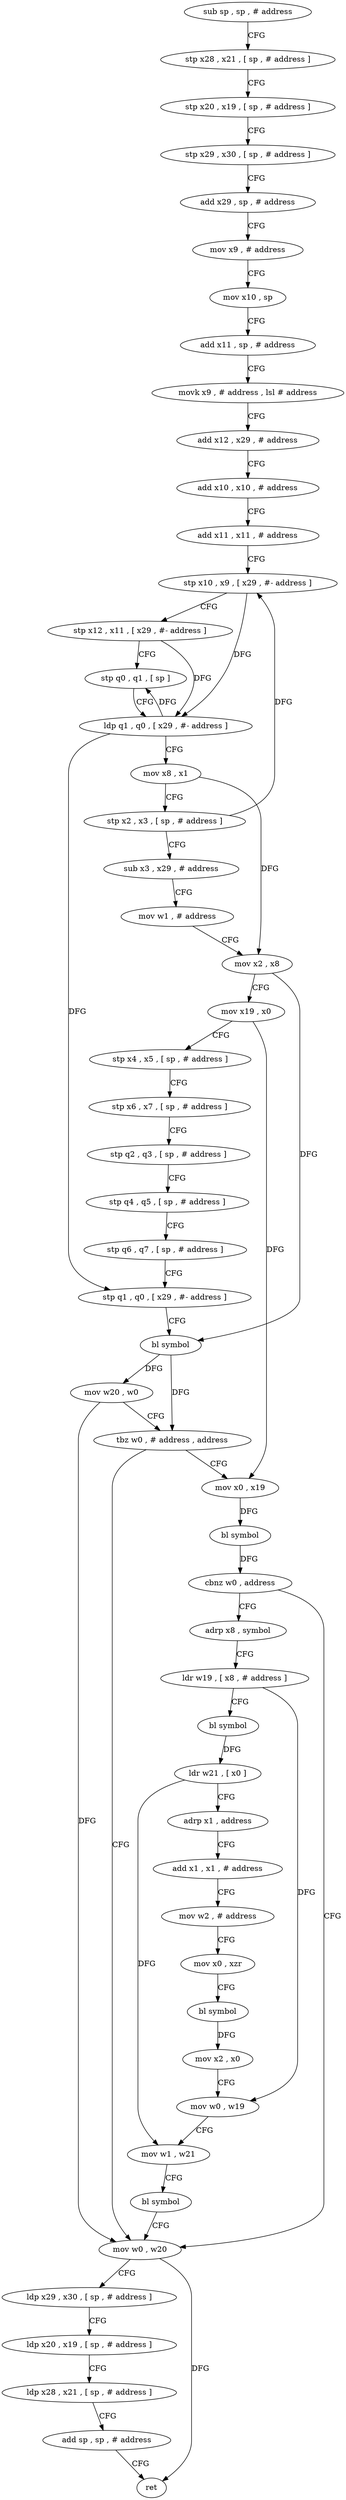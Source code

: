 digraph "func" {
"4231212" [label = "sub sp , sp , # address" ]
"4231216" [label = "stp x28 , x21 , [ sp , # address ]" ]
"4231220" [label = "stp x20 , x19 , [ sp , # address ]" ]
"4231224" [label = "stp x29 , x30 , [ sp , # address ]" ]
"4231228" [label = "add x29 , sp , # address" ]
"4231232" [label = "mov x9 , # address" ]
"4231236" [label = "mov x10 , sp" ]
"4231240" [label = "add x11 , sp , # address" ]
"4231244" [label = "movk x9 , # address , lsl # address" ]
"4231248" [label = "add x12 , x29 , # address" ]
"4231252" [label = "add x10 , x10 , # address" ]
"4231256" [label = "add x11 , x11 , # address" ]
"4231260" [label = "stp x10 , x9 , [ x29 , #- address ]" ]
"4231264" [label = "stp x12 , x11 , [ x29 , #- address ]" ]
"4231268" [label = "stp q0 , q1 , [ sp ]" ]
"4231272" [label = "ldp q1 , q0 , [ x29 , #- address ]" ]
"4231276" [label = "mov x8 , x1" ]
"4231280" [label = "stp x2 , x3 , [ sp , # address ]" ]
"4231284" [label = "sub x3 , x29 , # address" ]
"4231288" [label = "mov w1 , # address" ]
"4231292" [label = "mov x2 , x8" ]
"4231296" [label = "mov x19 , x0" ]
"4231300" [label = "stp x4 , x5 , [ sp , # address ]" ]
"4231304" [label = "stp x6 , x7 , [ sp , # address ]" ]
"4231308" [label = "stp q2 , q3 , [ sp , # address ]" ]
"4231312" [label = "stp q4 , q5 , [ sp , # address ]" ]
"4231316" [label = "stp q6 , q7 , [ sp , # address ]" ]
"4231320" [label = "stp q1 , q0 , [ x29 , #- address ]" ]
"4231324" [label = "bl symbol" ]
"4231328" [label = "mov w20 , w0" ]
"4231332" [label = "tbz w0 , # address , address" ]
"4231400" [label = "mov w0 , w20" ]
"4231336" [label = "mov x0 , x19" ]
"4231404" [label = "ldp x29 , x30 , [ sp , # address ]" ]
"4231408" [label = "ldp x20 , x19 , [ sp , # address ]" ]
"4231412" [label = "ldp x28 , x21 , [ sp , # address ]" ]
"4231416" [label = "add sp , sp , # address" ]
"4231420" [label = "ret" ]
"4231340" [label = "bl symbol" ]
"4231344" [label = "cbnz w0 , address" ]
"4231348" [label = "adrp x8 , symbol" ]
"4231352" [label = "ldr w19 , [ x8 , # address ]" ]
"4231356" [label = "bl symbol" ]
"4231360" [label = "ldr w21 , [ x0 ]" ]
"4231364" [label = "adrp x1 , address" ]
"4231368" [label = "add x1 , x1 , # address" ]
"4231372" [label = "mov w2 , # address" ]
"4231376" [label = "mov x0 , xzr" ]
"4231380" [label = "bl symbol" ]
"4231384" [label = "mov x2 , x0" ]
"4231388" [label = "mov w0 , w19" ]
"4231392" [label = "mov w1 , w21" ]
"4231396" [label = "bl symbol" ]
"4231212" -> "4231216" [ label = "CFG" ]
"4231216" -> "4231220" [ label = "CFG" ]
"4231220" -> "4231224" [ label = "CFG" ]
"4231224" -> "4231228" [ label = "CFG" ]
"4231228" -> "4231232" [ label = "CFG" ]
"4231232" -> "4231236" [ label = "CFG" ]
"4231236" -> "4231240" [ label = "CFG" ]
"4231240" -> "4231244" [ label = "CFG" ]
"4231244" -> "4231248" [ label = "CFG" ]
"4231248" -> "4231252" [ label = "CFG" ]
"4231252" -> "4231256" [ label = "CFG" ]
"4231256" -> "4231260" [ label = "CFG" ]
"4231260" -> "4231264" [ label = "CFG" ]
"4231260" -> "4231272" [ label = "DFG" ]
"4231264" -> "4231268" [ label = "CFG" ]
"4231264" -> "4231272" [ label = "DFG" ]
"4231268" -> "4231272" [ label = "CFG" ]
"4231272" -> "4231276" [ label = "CFG" ]
"4231272" -> "4231268" [ label = "DFG" ]
"4231272" -> "4231320" [ label = "DFG" ]
"4231276" -> "4231280" [ label = "CFG" ]
"4231276" -> "4231292" [ label = "DFG" ]
"4231280" -> "4231284" [ label = "CFG" ]
"4231280" -> "4231260" [ label = "DFG" ]
"4231284" -> "4231288" [ label = "CFG" ]
"4231288" -> "4231292" [ label = "CFG" ]
"4231292" -> "4231296" [ label = "CFG" ]
"4231292" -> "4231324" [ label = "DFG" ]
"4231296" -> "4231300" [ label = "CFG" ]
"4231296" -> "4231336" [ label = "DFG" ]
"4231300" -> "4231304" [ label = "CFG" ]
"4231304" -> "4231308" [ label = "CFG" ]
"4231308" -> "4231312" [ label = "CFG" ]
"4231312" -> "4231316" [ label = "CFG" ]
"4231316" -> "4231320" [ label = "CFG" ]
"4231320" -> "4231324" [ label = "CFG" ]
"4231324" -> "4231328" [ label = "DFG" ]
"4231324" -> "4231332" [ label = "DFG" ]
"4231328" -> "4231332" [ label = "CFG" ]
"4231328" -> "4231400" [ label = "DFG" ]
"4231332" -> "4231400" [ label = "CFG" ]
"4231332" -> "4231336" [ label = "CFG" ]
"4231400" -> "4231404" [ label = "CFG" ]
"4231400" -> "4231420" [ label = "DFG" ]
"4231336" -> "4231340" [ label = "DFG" ]
"4231404" -> "4231408" [ label = "CFG" ]
"4231408" -> "4231412" [ label = "CFG" ]
"4231412" -> "4231416" [ label = "CFG" ]
"4231416" -> "4231420" [ label = "CFG" ]
"4231340" -> "4231344" [ label = "DFG" ]
"4231344" -> "4231400" [ label = "CFG" ]
"4231344" -> "4231348" [ label = "CFG" ]
"4231348" -> "4231352" [ label = "CFG" ]
"4231352" -> "4231356" [ label = "CFG" ]
"4231352" -> "4231388" [ label = "DFG" ]
"4231356" -> "4231360" [ label = "DFG" ]
"4231360" -> "4231364" [ label = "CFG" ]
"4231360" -> "4231392" [ label = "DFG" ]
"4231364" -> "4231368" [ label = "CFG" ]
"4231368" -> "4231372" [ label = "CFG" ]
"4231372" -> "4231376" [ label = "CFG" ]
"4231376" -> "4231380" [ label = "CFG" ]
"4231380" -> "4231384" [ label = "DFG" ]
"4231384" -> "4231388" [ label = "CFG" ]
"4231388" -> "4231392" [ label = "CFG" ]
"4231392" -> "4231396" [ label = "CFG" ]
"4231396" -> "4231400" [ label = "CFG" ]
}
